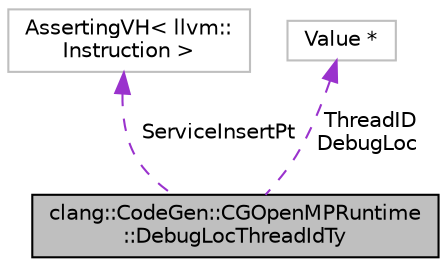 digraph "clang::CodeGen::CGOpenMPRuntime::DebugLocThreadIdTy"
{
 // LATEX_PDF_SIZE
  bgcolor="transparent";
  edge [fontname="Helvetica",fontsize="10",labelfontname="Helvetica",labelfontsize="10"];
  node [fontname="Helvetica",fontsize="10",shape=record];
  Node1 [label="clang::CodeGen::CGOpenMPRuntime\l::DebugLocThreadIdTy",height=0.2,width=0.4,color="black", fillcolor="grey75", style="filled", fontcolor="black",tooltip="Stores debug location and ThreadID for the function."];
  Node2 -> Node1 [dir="back",color="darkorchid3",fontsize="10",style="dashed",label=" ServiceInsertPt" ,fontname="Helvetica"];
  Node2 [label="AssertingVH\< llvm::\lInstruction \>",height=0.2,width=0.4,color="grey75",tooltip=" "];
  Node3 -> Node1 [dir="back",color="darkorchid3",fontsize="10",style="dashed",label=" ThreadID\nDebugLoc" ,fontname="Helvetica"];
  Node3 [label="Value *",height=0.2,width=0.4,color="grey75",tooltip=" "];
}
